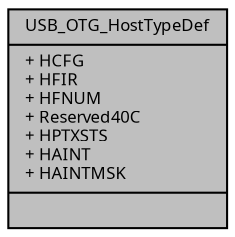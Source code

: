 digraph "USB_OTG_HostTypeDef"
{
  edge [fontname="Sans",fontsize="8",labelfontname="Sans",labelfontsize="8"];
  node [fontname="Sans",fontsize="8",shape=record];
  Node1 [label="{USB_OTG_HostTypeDef\n|+ HCFG\l+ HFIR\l+ HFNUM\l+ Reserved40C\l+ HPTXSTS\l+ HAINT\l+ HAINTMSK\l|}",height=0.2,width=0.4,color="black", fillcolor="grey75", style="filled", fontcolor="black"];
}

